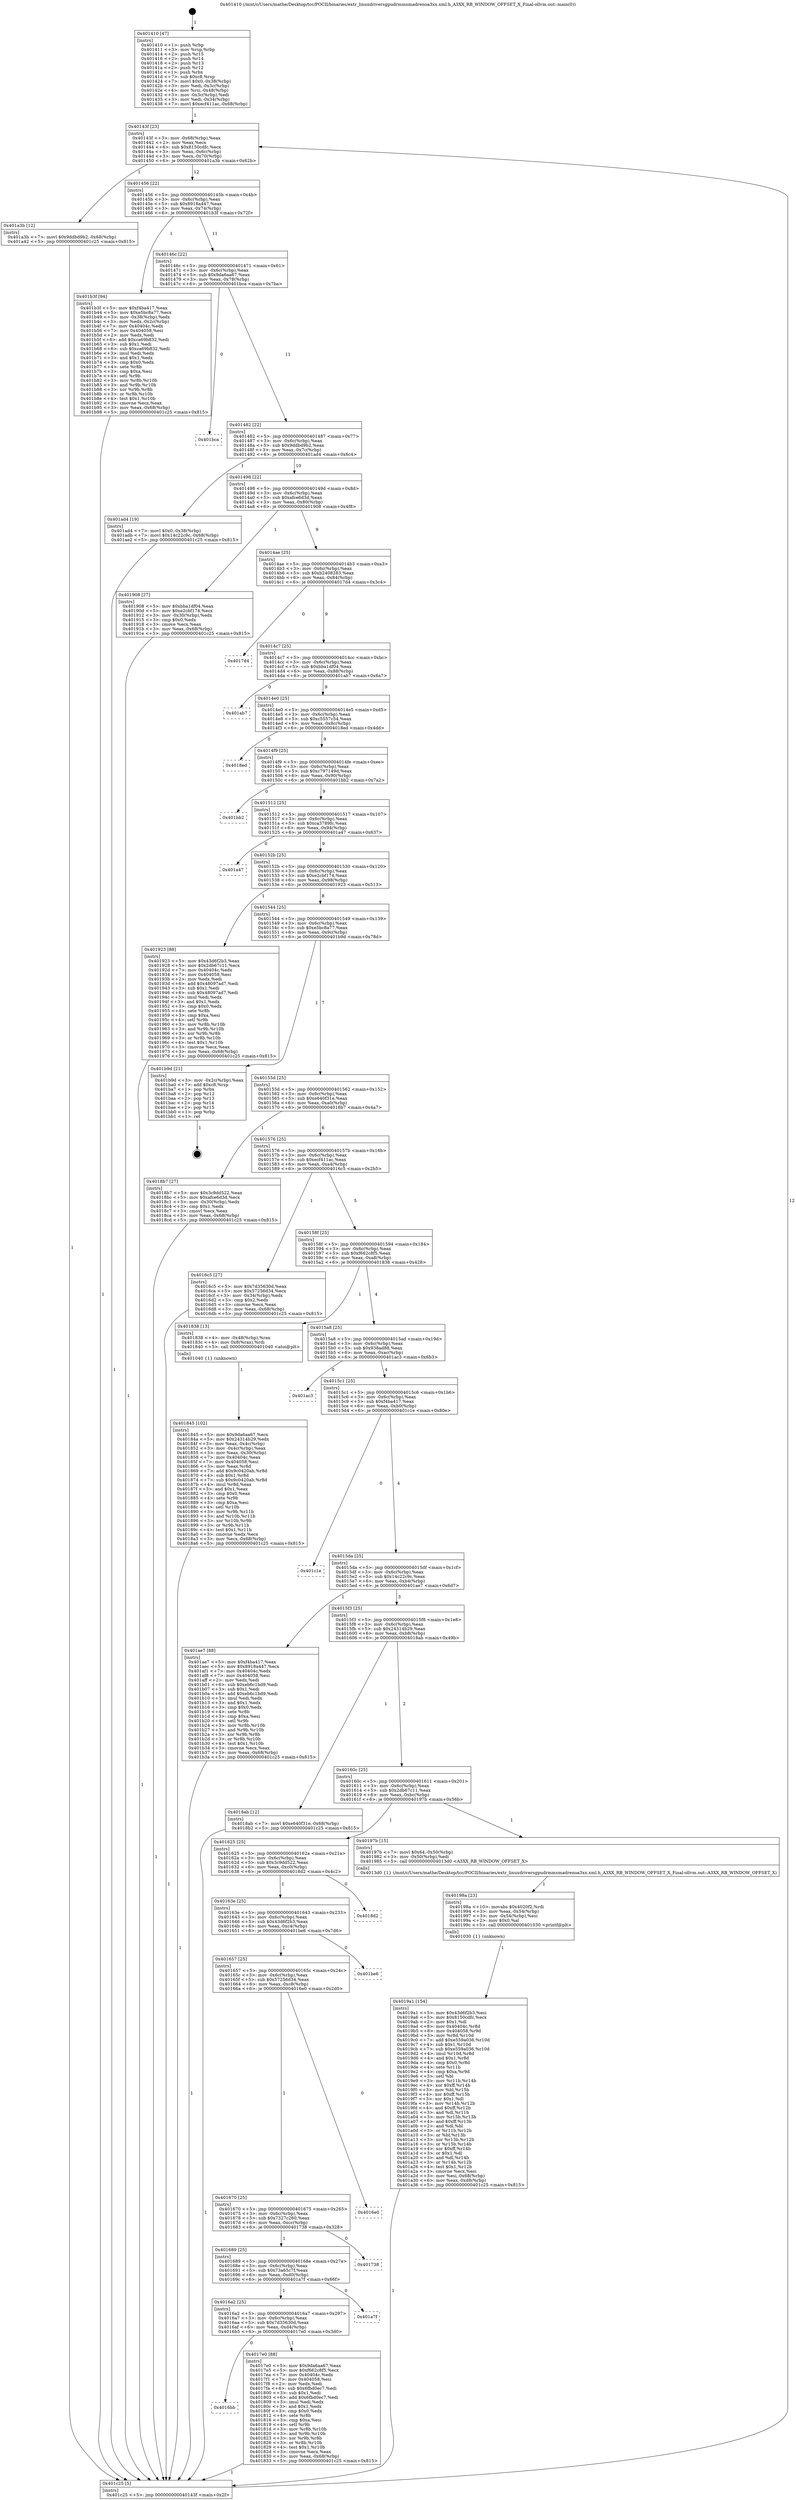 digraph "0x401410" {
  label = "0x401410 (/mnt/c/Users/mathe/Desktop/tcc/POCII/binaries/extr_linuxdriversgpudrmmsmadrenoa3xx.xml.h_A3XX_RB_WINDOW_OFFSET_X_Final-ollvm.out::main(0))"
  labelloc = "t"
  node[shape=record]

  Entry [label="",width=0.3,height=0.3,shape=circle,fillcolor=black,style=filled]
  "0x40143f" [label="{
     0x40143f [23]\l
     | [instrs]\l
     &nbsp;&nbsp;0x40143f \<+3\>: mov -0x68(%rbp),%eax\l
     &nbsp;&nbsp;0x401442 \<+2\>: mov %eax,%ecx\l
     &nbsp;&nbsp;0x401444 \<+6\>: sub $0x8150cdfc,%ecx\l
     &nbsp;&nbsp;0x40144a \<+3\>: mov %eax,-0x6c(%rbp)\l
     &nbsp;&nbsp;0x40144d \<+3\>: mov %ecx,-0x70(%rbp)\l
     &nbsp;&nbsp;0x401450 \<+6\>: je 0000000000401a3b \<main+0x62b\>\l
  }"]
  "0x401a3b" [label="{
     0x401a3b [12]\l
     | [instrs]\l
     &nbsp;&nbsp;0x401a3b \<+7\>: movl $0x9ddbd9b2,-0x68(%rbp)\l
     &nbsp;&nbsp;0x401a42 \<+5\>: jmp 0000000000401c25 \<main+0x815\>\l
  }"]
  "0x401456" [label="{
     0x401456 [22]\l
     | [instrs]\l
     &nbsp;&nbsp;0x401456 \<+5\>: jmp 000000000040145b \<main+0x4b\>\l
     &nbsp;&nbsp;0x40145b \<+3\>: mov -0x6c(%rbp),%eax\l
     &nbsp;&nbsp;0x40145e \<+5\>: sub $0x8918a447,%eax\l
     &nbsp;&nbsp;0x401463 \<+3\>: mov %eax,-0x74(%rbp)\l
     &nbsp;&nbsp;0x401466 \<+6\>: je 0000000000401b3f \<main+0x72f\>\l
  }"]
  Exit [label="",width=0.3,height=0.3,shape=circle,fillcolor=black,style=filled,peripheries=2]
  "0x401b3f" [label="{
     0x401b3f [94]\l
     | [instrs]\l
     &nbsp;&nbsp;0x401b3f \<+5\>: mov $0xf4ba417,%eax\l
     &nbsp;&nbsp;0x401b44 \<+5\>: mov $0xe5bc8a77,%ecx\l
     &nbsp;&nbsp;0x401b49 \<+3\>: mov -0x38(%rbp),%edx\l
     &nbsp;&nbsp;0x401b4c \<+3\>: mov %edx,-0x2c(%rbp)\l
     &nbsp;&nbsp;0x401b4f \<+7\>: mov 0x40404c,%edx\l
     &nbsp;&nbsp;0x401b56 \<+7\>: mov 0x404058,%esi\l
     &nbsp;&nbsp;0x401b5d \<+2\>: mov %edx,%edi\l
     &nbsp;&nbsp;0x401b5f \<+6\>: add $0xca69b832,%edi\l
     &nbsp;&nbsp;0x401b65 \<+3\>: sub $0x1,%edi\l
     &nbsp;&nbsp;0x401b68 \<+6\>: sub $0xca69b832,%edi\l
     &nbsp;&nbsp;0x401b6e \<+3\>: imul %edi,%edx\l
     &nbsp;&nbsp;0x401b71 \<+3\>: and $0x1,%edx\l
     &nbsp;&nbsp;0x401b74 \<+3\>: cmp $0x0,%edx\l
     &nbsp;&nbsp;0x401b77 \<+4\>: sete %r8b\l
     &nbsp;&nbsp;0x401b7b \<+3\>: cmp $0xa,%esi\l
     &nbsp;&nbsp;0x401b7e \<+4\>: setl %r9b\l
     &nbsp;&nbsp;0x401b82 \<+3\>: mov %r8b,%r10b\l
     &nbsp;&nbsp;0x401b85 \<+3\>: and %r9b,%r10b\l
     &nbsp;&nbsp;0x401b88 \<+3\>: xor %r9b,%r8b\l
     &nbsp;&nbsp;0x401b8b \<+3\>: or %r8b,%r10b\l
     &nbsp;&nbsp;0x401b8e \<+4\>: test $0x1,%r10b\l
     &nbsp;&nbsp;0x401b92 \<+3\>: cmovne %ecx,%eax\l
     &nbsp;&nbsp;0x401b95 \<+3\>: mov %eax,-0x68(%rbp)\l
     &nbsp;&nbsp;0x401b98 \<+5\>: jmp 0000000000401c25 \<main+0x815\>\l
  }"]
  "0x40146c" [label="{
     0x40146c [22]\l
     | [instrs]\l
     &nbsp;&nbsp;0x40146c \<+5\>: jmp 0000000000401471 \<main+0x61\>\l
     &nbsp;&nbsp;0x401471 \<+3\>: mov -0x6c(%rbp),%eax\l
     &nbsp;&nbsp;0x401474 \<+5\>: sub $0x9da6aa67,%eax\l
     &nbsp;&nbsp;0x401479 \<+3\>: mov %eax,-0x78(%rbp)\l
     &nbsp;&nbsp;0x40147c \<+6\>: je 0000000000401bca \<main+0x7ba\>\l
  }"]
  "0x4019a1" [label="{
     0x4019a1 [154]\l
     | [instrs]\l
     &nbsp;&nbsp;0x4019a1 \<+5\>: mov $0x43d6f2b3,%esi\l
     &nbsp;&nbsp;0x4019a6 \<+5\>: mov $0x8150cdfc,%ecx\l
     &nbsp;&nbsp;0x4019ab \<+2\>: mov $0x1,%dl\l
     &nbsp;&nbsp;0x4019ad \<+8\>: mov 0x40404c,%r8d\l
     &nbsp;&nbsp;0x4019b5 \<+8\>: mov 0x404058,%r9d\l
     &nbsp;&nbsp;0x4019bd \<+3\>: mov %r8d,%r10d\l
     &nbsp;&nbsp;0x4019c0 \<+7\>: add $0xe559a036,%r10d\l
     &nbsp;&nbsp;0x4019c7 \<+4\>: sub $0x1,%r10d\l
     &nbsp;&nbsp;0x4019cb \<+7\>: sub $0xe559a036,%r10d\l
     &nbsp;&nbsp;0x4019d2 \<+4\>: imul %r10d,%r8d\l
     &nbsp;&nbsp;0x4019d6 \<+4\>: and $0x1,%r8d\l
     &nbsp;&nbsp;0x4019da \<+4\>: cmp $0x0,%r8d\l
     &nbsp;&nbsp;0x4019de \<+4\>: sete %r11b\l
     &nbsp;&nbsp;0x4019e2 \<+4\>: cmp $0xa,%r9d\l
     &nbsp;&nbsp;0x4019e6 \<+3\>: setl %bl\l
     &nbsp;&nbsp;0x4019e9 \<+3\>: mov %r11b,%r14b\l
     &nbsp;&nbsp;0x4019ec \<+4\>: xor $0xff,%r14b\l
     &nbsp;&nbsp;0x4019f0 \<+3\>: mov %bl,%r15b\l
     &nbsp;&nbsp;0x4019f3 \<+4\>: xor $0xff,%r15b\l
     &nbsp;&nbsp;0x4019f7 \<+3\>: xor $0x1,%dl\l
     &nbsp;&nbsp;0x4019fa \<+3\>: mov %r14b,%r12b\l
     &nbsp;&nbsp;0x4019fd \<+4\>: and $0xff,%r12b\l
     &nbsp;&nbsp;0x401a01 \<+3\>: and %dl,%r11b\l
     &nbsp;&nbsp;0x401a04 \<+3\>: mov %r15b,%r13b\l
     &nbsp;&nbsp;0x401a07 \<+4\>: and $0xff,%r13b\l
     &nbsp;&nbsp;0x401a0b \<+2\>: and %dl,%bl\l
     &nbsp;&nbsp;0x401a0d \<+3\>: or %r11b,%r12b\l
     &nbsp;&nbsp;0x401a10 \<+3\>: or %bl,%r13b\l
     &nbsp;&nbsp;0x401a13 \<+3\>: xor %r13b,%r12b\l
     &nbsp;&nbsp;0x401a16 \<+3\>: or %r15b,%r14b\l
     &nbsp;&nbsp;0x401a19 \<+4\>: xor $0xff,%r14b\l
     &nbsp;&nbsp;0x401a1d \<+3\>: or $0x1,%dl\l
     &nbsp;&nbsp;0x401a20 \<+3\>: and %dl,%r14b\l
     &nbsp;&nbsp;0x401a23 \<+3\>: or %r14b,%r12b\l
     &nbsp;&nbsp;0x401a26 \<+4\>: test $0x1,%r12b\l
     &nbsp;&nbsp;0x401a2a \<+3\>: cmovne %ecx,%esi\l
     &nbsp;&nbsp;0x401a2d \<+3\>: mov %esi,-0x68(%rbp)\l
     &nbsp;&nbsp;0x401a30 \<+6\>: mov %eax,-0xd8(%rbp)\l
     &nbsp;&nbsp;0x401a36 \<+5\>: jmp 0000000000401c25 \<main+0x815\>\l
  }"]
  "0x401bca" [label="{
     0x401bca\l
  }", style=dashed]
  "0x401482" [label="{
     0x401482 [22]\l
     | [instrs]\l
     &nbsp;&nbsp;0x401482 \<+5\>: jmp 0000000000401487 \<main+0x77\>\l
     &nbsp;&nbsp;0x401487 \<+3\>: mov -0x6c(%rbp),%eax\l
     &nbsp;&nbsp;0x40148a \<+5\>: sub $0x9ddbd9b2,%eax\l
     &nbsp;&nbsp;0x40148f \<+3\>: mov %eax,-0x7c(%rbp)\l
     &nbsp;&nbsp;0x401492 \<+6\>: je 0000000000401ad4 \<main+0x6c4\>\l
  }"]
  "0x40198a" [label="{
     0x40198a [23]\l
     | [instrs]\l
     &nbsp;&nbsp;0x40198a \<+10\>: movabs $0x4020f2,%rdi\l
     &nbsp;&nbsp;0x401994 \<+3\>: mov %eax,-0x54(%rbp)\l
     &nbsp;&nbsp;0x401997 \<+3\>: mov -0x54(%rbp),%esi\l
     &nbsp;&nbsp;0x40199a \<+2\>: mov $0x0,%al\l
     &nbsp;&nbsp;0x40199c \<+5\>: call 0000000000401030 \<printf@plt\>\l
     | [calls]\l
     &nbsp;&nbsp;0x401030 \{1\} (unknown)\l
  }"]
  "0x401ad4" [label="{
     0x401ad4 [19]\l
     | [instrs]\l
     &nbsp;&nbsp;0x401ad4 \<+7\>: movl $0x0,-0x38(%rbp)\l
     &nbsp;&nbsp;0x401adb \<+7\>: movl $0x14c22c9c,-0x68(%rbp)\l
     &nbsp;&nbsp;0x401ae2 \<+5\>: jmp 0000000000401c25 \<main+0x815\>\l
  }"]
  "0x401498" [label="{
     0x401498 [22]\l
     | [instrs]\l
     &nbsp;&nbsp;0x401498 \<+5\>: jmp 000000000040149d \<main+0x8d\>\l
     &nbsp;&nbsp;0x40149d \<+3\>: mov -0x6c(%rbp),%eax\l
     &nbsp;&nbsp;0x4014a0 \<+5\>: sub $0xafce6d3d,%eax\l
     &nbsp;&nbsp;0x4014a5 \<+3\>: mov %eax,-0x80(%rbp)\l
     &nbsp;&nbsp;0x4014a8 \<+6\>: je 0000000000401908 \<main+0x4f8\>\l
  }"]
  "0x401845" [label="{
     0x401845 [102]\l
     | [instrs]\l
     &nbsp;&nbsp;0x401845 \<+5\>: mov $0x9da6aa67,%ecx\l
     &nbsp;&nbsp;0x40184a \<+5\>: mov $0x24314b29,%edx\l
     &nbsp;&nbsp;0x40184f \<+3\>: mov %eax,-0x4c(%rbp)\l
     &nbsp;&nbsp;0x401852 \<+3\>: mov -0x4c(%rbp),%eax\l
     &nbsp;&nbsp;0x401855 \<+3\>: mov %eax,-0x30(%rbp)\l
     &nbsp;&nbsp;0x401858 \<+7\>: mov 0x40404c,%eax\l
     &nbsp;&nbsp;0x40185f \<+7\>: mov 0x404058,%esi\l
     &nbsp;&nbsp;0x401866 \<+3\>: mov %eax,%r8d\l
     &nbsp;&nbsp;0x401869 \<+7\>: add $0x9c0420ab,%r8d\l
     &nbsp;&nbsp;0x401870 \<+4\>: sub $0x1,%r8d\l
     &nbsp;&nbsp;0x401874 \<+7\>: sub $0x9c0420ab,%r8d\l
     &nbsp;&nbsp;0x40187b \<+4\>: imul %r8d,%eax\l
     &nbsp;&nbsp;0x40187f \<+3\>: and $0x1,%eax\l
     &nbsp;&nbsp;0x401882 \<+3\>: cmp $0x0,%eax\l
     &nbsp;&nbsp;0x401885 \<+4\>: sete %r9b\l
     &nbsp;&nbsp;0x401889 \<+3\>: cmp $0xa,%esi\l
     &nbsp;&nbsp;0x40188c \<+4\>: setl %r10b\l
     &nbsp;&nbsp;0x401890 \<+3\>: mov %r9b,%r11b\l
     &nbsp;&nbsp;0x401893 \<+3\>: and %r10b,%r11b\l
     &nbsp;&nbsp;0x401896 \<+3\>: xor %r10b,%r9b\l
     &nbsp;&nbsp;0x401899 \<+3\>: or %r9b,%r11b\l
     &nbsp;&nbsp;0x40189c \<+4\>: test $0x1,%r11b\l
     &nbsp;&nbsp;0x4018a0 \<+3\>: cmovne %edx,%ecx\l
     &nbsp;&nbsp;0x4018a3 \<+3\>: mov %ecx,-0x68(%rbp)\l
     &nbsp;&nbsp;0x4018a6 \<+5\>: jmp 0000000000401c25 \<main+0x815\>\l
  }"]
  "0x401908" [label="{
     0x401908 [27]\l
     | [instrs]\l
     &nbsp;&nbsp;0x401908 \<+5\>: mov $0xbba1df04,%eax\l
     &nbsp;&nbsp;0x40190d \<+5\>: mov $0xe2cbf174,%ecx\l
     &nbsp;&nbsp;0x401912 \<+3\>: mov -0x30(%rbp),%edx\l
     &nbsp;&nbsp;0x401915 \<+3\>: cmp $0x0,%edx\l
     &nbsp;&nbsp;0x401918 \<+3\>: cmove %ecx,%eax\l
     &nbsp;&nbsp;0x40191b \<+3\>: mov %eax,-0x68(%rbp)\l
     &nbsp;&nbsp;0x40191e \<+5\>: jmp 0000000000401c25 \<main+0x815\>\l
  }"]
  "0x4014ae" [label="{
     0x4014ae [25]\l
     | [instrs]\l
     &nbsp;&nbsp;0x4014ae \<+5\>: jmp 00000000004014b3 \<main+0xa3\>\l
     &nbsp;&nbsp;0x4014b3 \<+3\>: mov -0x6c(%rbp),%eax\l
     &nbsp;&nbsp;0x4014b6 \<+5\>: sub $0xb2408283,%eax\l
     &nbsp;&nbsp;0x4014bb \<+6\>: mov %eax,-0x84(%rbp)\l
     &nbsp;&nbsp;0x4014c1 \<+6\>: je 00000000004017d4 \<main+0x3c4\>\l
  }"]
  "0x4016bb" [label="{
     0x4016bb\l
  }", style=dashed]
  "0x4017d4" [label="{
     0x4017d4\l
  }", style=dashed]
  "0x4014c7" [label="{
     0x4014c7 [25]\l
     | [instrs]\l
     &nbsp;&nbsp;0x4014c7 \<+5\>: jmp 00000000004014cc \<main+0xbc\>\l
     &nbsp;&nbsp;0x4014cc \<+3\>: mov -0x6c(%rbp),%eax\l
     &nbsp;&nbsp;0x4014cf \<+5\>: sub $0xbba1df04,%eax\l
     &nbsp;&nbsp;0x4014d4 \<+6\>: mov %eax,-0x88(%rbp)\l
     &nbsp;&nbsp;0x4014da \<+6\>: je 0000000000401ab7 \<main+0x6a7\>\l
  }"]
  "0x4017e0" [label="{
     0x4017e0 [88]\l
     | [instrs]\l
     &nbsp;&nbsp;0x4017e0 \<+5\>: mov $0x9da6aa67,%eax\l
     &nbsp;&nbsp;0x4017e5 \<+5\>: mov $0xf662c8f5,%ecx\l
     &nbsp;&nbsp;0x4017ea \<+7\>: mov 0x40404c,%edx\l
     &nbsp;&nbsp;0x4017f1 \<+7\>: mov 0x404058,%esi\l
     &nbsp;&nbsp;0x4017f8 \<+2\>: mov %edx,%edi\l
     &nbsp;&nbsp;0x4017fa \<+6\>: sub $0x6fbd0ec7,%edi\l
     &nbsp;&nbsp;0x401800 \<+3\>: sub $0x1,%edi\l
     &nbsp;&nbsp;0x401803 \<+6\>: add $0x6fbd0ec7,%edi\l
     &nbsp;&nbsp;0x401809 \<+3\>: imul %edi,%edx\l
     &nbsp;&nbsp;0x40180c \<+3\>: and $0x1,%edx\l
     &nbsp;&nbsp;0x40180f \<+3\>: cmp $0x0,%edx\l
     &nbsp;&nbsp;0x401812 \<+4\>: sete %r8b\l
     &nbsp;&nbsp;0x401816 \<+3\>: cmp $0xa,%esi\l
     &nbsp;&nbsp;0x401819 \<+4\>: setl %r9b\l
     &nbsp;&nbsp;0x40181d \<+3\>: mov %r8b,%r10b\l
     &nbsp;&nbsp;0x401820 \<+3\>: and %r9b,%r10b\l
     &nbsp;&nbsp;0x401823 \<+3\>: xor %r9b,%r8b\l
     &nbsp;&nbsp;0x401826 \<+3\>: or %r8b,%r10b\l
     &nbsp;&nbsp;0x401829 \<+4\>: test $0x1,%r10b\l
     &nbsp;&nbsp;0x40182d \<+3\>: cmovne %ecx,%eax\l
     &nbsp;&nbsp;0x401830 \<+3\>: mov %eax,-0x68(%rbp)\l
     &nbsp;&nbsp;0x401833 \<+5\>: jmp 0000000000401c25 \<main+0x815\>\l
  }"]
  "0x401ab7" [label="{
     0x401ab7\l
  }", style=dashed]
  "0x4014e0" [label="{
     0x4014e0 [25]\l
     | [instrs]\l
     &nbsp;&nbsp;0x4014e0 \<+5\>: jmp 00000000004014e5 \<main+0xd5\>\l
     &nbsp;&nbsp;0x4014e5 \<+3\>: mov -0x6c(%rbp),%eax\l
     &nbsp;&nbsp;0x4014e8 \<+5\>: sub $0xc5557c54,%eax\l
     &nbsp;&nbsp;0x4014ed \<+6\>: mov %eax,-0x8c(%rbp)\l
     &nbsp;&nbsp;0x4014f3 \<+6\>: je 00000000004018ed \<main+0x4dd\>\l
  }"]
  "0x4016a2" [label="{
     0x4016a2 [25]\l
     | [instrs]\l
     &nbsp;&nbsp;0x4016a2 \<+5\>: jmp 00000000004016a7 \<main+0x297\>\l
     &nbsp;&nbsp;0x4016a7 \<+3\>: mov -0x6c(%rbp),%eax\l
     &nbsp;&nbsp;0x4016aa \<+5\>: sub $0x7d35630d,%eax\l
     &nbsp;&nbsp;0x4016af \<+6\>: mov %eax,-0xd4(%rbp)\l
     &nbsp;&nbsp;0x4016b5 \<+6\>: je 00000000004017e0 \<main+0x3d0\>\l
  }"]
  "0x4018ed" [label="{
     0x4018ed\l
  }", style=dashed]
  "0x4014f9" [label="{
     0x4014f9 [25]\l
     | [instrs]\l
     &nbsp;&nbsp;0x4014f9 \<+5\>: jmp 00000000004014fe \<main+0xee\>\l
     &nbsp;&nbsp;0x4014fe \<+3\>: mov -0x6c(%rbp),%eax\l
     &nbsp;&nbsp;0x401501 \<+5\>: sub $0xc797149d,%eax\l
     &nbsp;&nbsp;0x401506 \<+6\>: mov %eax,-0x90(%rbp)\l
     &nbsp;&nbsp;0x40150c \<+6\>: je 0000000000401bb2 \<main+0x7a2\>\l
  }"]
  "0x401a7f" [label="{
     0x401a7f\l
  }", style=dashed]
  "0x401bb2" [label="{
     0x401bb2\l
  }", style=dashed]
  "0x401512" [label="{
     0x401512 [25]\l
     | [instrs]\l
     &nbsp;&nbsp;0x401512 \<+5\>: jmp 0000000000401517 \<main+0x107\>\l
     &nbsp;&nbsp;0x401517 \<+3\>: mov -0x6c(%rbp),%eax\l
     &nbsp;&nbsp;0x40151a \<+5\>: sub $0xca3789fc,%eax\l
     &nbsp;&nbsp;0x40151f \<+6\>: mov %eax,-0x94(%rbp)\l
     &nbsp;&nbsp;0x401525 \<+6\>: je 0000000000401a47 \<main+0x637\>\l
  }"]
  "0x401689" [label="{
     0x401689 [25]\l
     | [instrs]\l
     &nbsp;&nbsp;0x401689 \<+5\>: jmp 000000000040168e \<main+0x27e\>\l
     &nbsp;&nbsp;0x40168e \<+3\>: mov -0x6c(%rbp),%eax\l
     &nbsp;&nbsp;0x401691 \<+5\>: sub $0x73a65c7f,%eax\l
     &nbsp;&nbsp;0x401696 \<+6\>: mov %eax,-0xd0(%rbp)\l
     &nbsp;&nbsp;0x40169c \<+6\>: je 0000000000401a7f \<main+0x66f\>\l
  }"]
  "0x401a47" [label="{
     0x401a47\l
  }", style=dashed]
  "0x40152b" [label="{
     0x40152b [25]\l
     | [instrs]\l
     &nbsp;&nbsp;0x40152b \<+5\>: jmp 0000000000401530 \<main+0x120\>\l
     &nbsp;&nbsp;0x401530 \<+3\>: mov -0x6c(%rbp),%eax\l
     &nbsp;&nbsp;0x401533 \<+5\>: sub $0xe2cbf174,%eax\l
     &nbsp;&nbsp;0x401538 \<+6\>: mov %eax,-0x98(%rbp)\l
     &nbsp;&nbsp;0x40153e \<+6\>: je 0000000000401923 \<main+0x513\>\l
  }"]
  "0x401738" [label="{
     0x401738\l
  }", style=dashed]
  "0x401923" [label="{
     0x401923 [88]\l
     | [instrs]\l
     &nbsp;&nbsp;0x401923 \<+5\>: mov $0x43d6f2b3,%eax\l
     &nbsp;&nbsp;0x401928 \<+5\>: mov $0x2db67c11,%ecx\l
     &nbsp;&nbsp;0x40192d \<+7\>: mov 0x40404c,%edx\l
     &nbsp;&nbsp;0x401934 \<+7\>: mov 0x404058,%esi\l
     &nbsp;&nbsp;0x40193b \<+2\>: mov %edx,%edi\l
     &nbsp;&nbsp;0x40193d \<+6\>: add $0x48097ad7,%edi\l
     &nbsp;&nbsp;0x401943 \<+3\>: sub $0x1,%edi\l
     &nbsp;&nbsp;0x401946 \<+6\>: sub $0x48097ad7,%edi\l
     &nbsp;&nbsp;0x40194c \<+3\>: imul %edi,%edx\l
     &nbsp;&nbsp;0x40194f \<+3\>: and $0x1,%edx\l
     &nbsp;&nbsp;0x401952 \<+3\>: cmp $0x0,%edx\l
     &nbsp;&nbsp;0x401955 \<+4\>: sete %r8b\l
     &nbsp;&nbsp;0x401959 \<+3\>: cmp $0xa,%esi\l
     &nbsp;&nbsp;0x40195c \<+4\>: setl %r9b\l
     &nbsp;&nbsp;0x401960 \<+3\>: mov %r8b,%r10b\l
     &nbsp;&nbsp;0x401963 \<+3\>: and %r9b,%r10b\l
     &nbsp;&nbsp;0x401966 \<+3\>: xor %r9b,%r8b\l
     &nbsp;&nbsp;0x401969 \<+3\>: or %r8b,%r10b\l
     &nbsp;&nbsp;0x40196c \<+4\>: test $0x1,%r10b\l
     &nbsp;&nbsp;0x401970 \<+3\>: cmovne %ecx,%eax\l
     &nbsp;&nbsp;0x401973 \<+3\>: mov %eax,-0x68(%rbp)\l
     &nbsp;&nbsp;0x401976 \<+5\>: jmp 0000000000401c25 \<main+0x815\>\l
  }"]
  "0x401544" [label="{
     0x401544 [25]\l
     | [instrs]\l
     &nbsp;&nbsp;0x401544 \<+5\>: jmp 0000000000401549 \<main+0x139\>\l
     &nbsp;&nbsp;0x401549 \<+3\>: mov -0x6c(%rbp),%eax\l
     &nbsp;&nbsp;0x40154c \<+5\>: sub $0xe5bc8a77,%eax\l
     &nbsp;&nbsp;0x401551 \<+6\>: mov %eax,-0x9c(%rbp)\l
     &nbsp;&nbsp;0x401557 \<+6\>: je 0000000000401b9d \<main+0x78d\>\l
  }"]
  "0x401670" [label="{
     0x401670 [25]\l
     | [instrs]\l
     &nbsp;&nbsp;0x401670 \<+5\>: jmp 0000000000401675 \<main+0x265\>\l
     &nbsp;&nbsp;0x401675 \<+3\>: mov -0x6c(%rbp),%eax\l
     &nbsp;&nbsp;0x401678 \<+5\>: sub $0x7327c260,%eax\l
     &nbsp;&nbsp;0x40167d \<+6\>: mov %eax,-0xcc(%rbp)\l
     &nbsp;&nbsp;0x401683 \<+6\>: je 0000000000401738 \<main+0x328\>\l
  }"]
  "0x401b9d" [label="{
     0x401b9d [21]\l
     | [instrs]\l
     &nbsp;&nbsp;0x401b9d \<+3\>: mov -0x2c(%rbp),%eax\l
     &nbsp;&nbsp;0x401ba0 \<+7\>: add $0xc8,%rsp\l
     &nbsp;&nbsp;0x401ba7 \<+1\>: pop %rbx\l
     &nbsp;&nbsp;0x401ba8 \<+2\>: pop %r12\l
     &nbsp;&nbsp;0x401baa \<+2\>: pop %r13\l
     &nbsp;&nbsp;0x401bac \<+2\>: pop %r14\l
     &nbsp;&nbsp;0x401bae \<+2\>: pop %r15\l
     &nbsp;&nbsp;0x401bb0 \<+1\>: pop %rbp\l
     &nbsp;&nbsp;0x401bb1 \<+1\>: ret\l
  }"]
  "0x40155d" [label="{
     0x40155d [25]\l
     | [instrs]\l
     &nbsp;&nbsp;0x40155d \<+5\>: jmp 0000000000401562 \<main+0x152\>\l
     &nbsp;&nbsp;0x401562 \<+3\>: mov -0x6c(%rbp),%eax\l
     &nbsp;&nbsp;0x401565 \<+5\>: sub $0xe640f31e,%eax\l
     &nbsp;&nbsp;0x40156a \<+6\>: mov %eax,-0xa0(%rbp)\l
     &nbsp;&nbsp;0x401570 \<+6\>: je 00000000004018b7 \<main+0x4a7\>\l
  }"]
  "0x4016e0" [label="{
     0x4016e0\l
  }", style=dashed]
  "0x4018b7" [label="{
     0x4018b7 [27]\l
     | [instrs]\l
     &nbsp;&nbsp;0x4018b7 \<+5\>: mov $0x3c9dd522,%eax\l
     &nbsp;&nbsp;0x4018bc \<+5\>: mov $0xafce6d3d,%ecx\l
     &nbsp;&nbsp;0x4018c1 \<+3\>: mov -0x30(%rbp),%edx\l
     &nbsp;&nbsp;0x4018c4 \<+3\>: cmp $0x1,%edx\l
     &nbsp;&nbsp;0x4018c7 \<+3\>: cmovl %ecx,%eax\l
     &nbsp;&nbsp;0x4018ca \<+3\>: mov %eax,-0x68(%rbp)\l
     &nbsp;&nbsp;0x4018cd \<+5\>: jmp 0000000000401c25 \<main+0x815\>\l
  }"]
  "0x401576" [label="{
     0x401576 [25]\l
     | [instrs]\l
     &nbsp;&nbsp;0x401576 \<+5\>: jmp 000000000040157b \<main+0x16b\>\l
     &nbsp;&nbsp;0x40157b \<+3\>: mov -0x6c(%rbp),%eax\l
     &nbsp;&nbsp;0x40157e \<+5\>: sub $0xecf411ac,%eax\l
     &nbsp;&nbsp;0x401583 \<+6\>: mov %eax,-0xa4(%rbp)\l
     &nbsp;&nbsp;0x401589 \<+6\>: je 00000000004016c5 \<main+0x2b5\>\l
  }"]
  "0x401657" [label="{
     0x401657 [25]\l
     | [instrs]\l
     &nbsp;&nbsp;0x401657 \<+5\>: jmp 000000000040165c \<main+0x24c\>\l
     &nbsp;&nbsp;0x40165c \<+3\>: mov -0x6c(%rbp),%eax\l
     &nbsp;&nbsp;0x40165f \<+5\>: sub $0x57256d34,%eax\l
     &nbsp;&nbsp;0x401664 \<+6\>: mov %eax,-0xc8(%rbp)\l
     &nbsp;&nbsp;0x40166a \<+6\>: je 00000000004016e0 \<main+0x2d0\>\l
  }"]
  "0x4016c5" [label="{
     0x4016c5 [27]\l
     | [instrs]\l
     &nbsp;&nbsp;0x4016c5 \<+5\>: mov $0x7d35630d,%eax\l
     &nbsp;&nbsp;0x4016ca \<+5\>: mov $0x57256d34,%ecx\l
     &nbsp;&nbsp;0x4016cf \<+3\>: mov -0x34(%rbp),%edx\l
     &nbsp;&nbsp;0x4016d2 \<+3\>: cmp $0x2,%edx\l
     &nbsp;&nbsp;0x4016d5 \<+3\>: cmovne %ecx,%eax\l
     &nbsp;&nbsp;0x4016d8 \<+3\>: mov %eax,-0x68(%rbp)\l
     &nbsp;&nbsp;0x4016db \<+5\>: jmp 0000000000401c25 \<main+0x815\>\l
  }"]
  "0x40158f" [label="{
     0x40158f [25]\l
     | [instrs]\l
     &nbsp;&nbsp;0x40158f \<+5\>: jmp 0000000000401594 \<main+0x184\>\l
     &nbsp;&nbsp;0x401594 \<+3\>: mov -0x6c(%rbp),%eax\l
     &nbsp;&nbsp;0x401597 \<+5\>: sub $0xf662c8f5,%eax\l
     &nbsp;&nbsp;0x40159c \<+6\>: mov %eax,-0xa8(%rbp)\l
     &nbsp;&nbsp;0x4015a2 \<+6\>: je 0000000000401838 \<main+0x428\>\l
  }"]
  "0x401c25" [label="{
     0x401c25 [5]\l
     | [instrs]\l
     &nbsp;&nbsp;0x401c25 \<+5\>: jmp 000000000040143f \<main+0x2f\>\l
  }"]
  "0x401410" [label="{
     0x401410 [47]\l
     | [instrs]\l
     &nbsp;&nbsp;0x401410 \<+1\>: push %rbp\l
     &nbsp;&nbsp;0x401411 \<+3\>: mov %rsp,%rbp\l
     &nbsp;&nbsp;0x401414 \<+2\>: push %r15\l
     &nbsp;&nbsp;0x401416 \<+2\>: push %r14\l
     &nbsp;&nbsp;0x401418 \<+2\>: push %r13\l
     &nbsp;&nbsp;0x40141a \<+2\>: push %r12\l
     &nbsp;&nbsp;0x40141c \<+1\>: push %rbx\l
     &nbsp;&nbsp;0x40141d \<+7\>: sub $0xc8,%rsp\l
     &nbsp;&nbsp;0x401424 \<+7\>: movl $0x0,-0x38(%rbp)\l
     &nbsp;&nbsp;0x40142b \<+3\>: mov %edi,-0x3c(%rbp)\l
     &nbsp;&nbsp;0x40142e \<+4\>: mov %rsi,-0x48(%rbp)\l
     &nbsp;&nbsp;0x401432 \<+3\>: mov -0x3c(%rbp),%edi\l
     &nbsp;&nbsp;0x401435 \<+3\>: mov %edi,-0x34(%rbp)\l
     &nbsp;&nbsp;0x401438 \<+7\>: movl $0xecf411ac,-0x68(%rbp)\l
  }"]
  "0x401be6" [label="{
     0x401be6\l
  }", style=dashed]
  "0x401838" [label="{
     0x401838 [13]\l
     | [instrs]\l
     &nbsp;&nbsp;0x401838 \<+4\>: mov -0x48(%rbp),%rax\l
     &nbsp;&nbsp;0x40183c \<+4\>: mov 0x8(%rax),%rdi\l
     &nbsp;&nbsp;0x401840 \<+5\>: call 0000000000401040 \<atoi@plt\>\l
     | [calls]\l
     &nbsp;&nbsp;0x401040 \{1\} (unknown)\l
  }"]
  "0x4015a8" [label="{
     0x4015a8 [25]\l
     | [instrs]\l
     &nbsp;&nbsp;0x4015a8 \<+5\>: jmp 00000000004015ad \<main+0x19d\>\l
     &nbsp;&nbsp;0x4015ad \<+3\>: mov -0x6c(%rbp),%eax\l
     &nbsp;&nbsp;0x4015b0 \<+5\>: sub $0x938ad88,%eax\l
     &nbsp;&nbsp;0x4015b5 \<+6\>: mov %eax,-0xac(%rbp)\l
     &nbsp;&nbsp;0x4015bb \<+6\>: je 0000000000401ac3 \<main+0x6b3\>\l
  }"]
  "0x40163e" [label="{
     0x40163e [25]\l
     | [instrs]\l
     &nbsp;&nbsp;0x40163e \<+5\>: jmp 0000000000401643 \<main+0x233\>\l
     &nbsp;&nbsp;0x401643 \<+3\>: mov -0x6c(%rbp),%eax\l
     &nbsp;&nbsp;0x401646 \<+5\>: sub $0x43d6f2b3,%eax\l
     &nbsp;&nbsp;0x40164b \<+6\>: mov %eax,-0xc4(%rbp)\l
     &nbsp;&nbsp;0x401651 \<+6\>: je 0000000000401be6 \<main+0x7d6\>\l
  }"]
  "0x401ac3" [label="{
     0x401ac3\l
  }", style=dashed]
  "0x4015c1" [label="{
     0x4015c1 [25]\l
     | [instrs]\l
     &nbsp;&nbsp;0x4015c1 \<+5\>: jmp 00000000004015c6 \<main+0x1b6\>\l
     &nbsp;&nbsp;0x4015c6 \<+3\>: mov -0x6c(%rbp),%eax\l
     &nbsp;&nbsp;0x4015c9 \<+5\>: sub $0xf4ba417,%eax\l
     &nbsp;&nbsp;0x4015ce \<+6\>: mov %eax,-0xb0(%rbp)\l
     &nbsp;&nbsp;0x4015d4 \<+6\>: je 0000000000401c1e \<main+0x80e\>\l
  }"]
  "0x4018d2" [label="{
     0x4018d2\l
  }", style=dashed]
  "0x401c1e" [label="{
     0x401c1e\l
  }", style=dashed]
  "0x4015da" [label="{
     0x4015da [25]\l
     | [instrs]\l
     &nbsp;&nbsp;0x4015da \<+5\>: jmp 00000000004015df \<main+0x1cf\>\l
     &nbsp;&nbsp;0x4015df \<+3\>: mov -0x6c(%rbp),%eax\l
     &nbsp;&nbsp;0x4015e2 \<+5\>: sub $0x14c22c9c,%eax\l
     &nbsp;&nbsp;0x4015e7 \<+6\>: mov %eax,-0xb4(%rbp)\l
     &nbsp;&nbsp;0x4015ed \<+6\>: je 0000000000401ae7 \<main+0x6d7\>\l
  }"]
  "0x401625" [label="{
     0x401625 [25]\l
     | [instrs]\l
     &nbsp;&nbsp;0x401625 \<+5\>: jmp 000000000040162a \<main+0x21a\>\l
     &nbsp;&nbsp;0x40162a \<+3\>: mov -0x6c(%rbp),%eax\l
     &nbsp;&nbsp;0x40162d \<+5\>: sub $0x3c9dd522,%eax\l
     &nbsp;&nbsp;0x401632 \<+6\>: mov %eax,-0xc0(%rbp)\l
     &nbsp;&nbsp;0x401638 \<+6\>: je 00000000004018d2 \<main+0x4c2\>\l
  }"]
  "0x401ae7" [label="{
     0x401ae7 [88]\l
     | [instrs]\l
     &nbsp;&nbsp;0x401ae7 \<+5\>: mov $0xf4ba417,%eax\l
     &nbsp;&nbsp;0x401aec \<+5\>: mov $0x8918a447,%ecx\l
     &nbsp;&nbsp;0x401af1 \<+7\>: mov 0x40404c,%edx\l
     &nbsp;&nbsp;0x401af8 \<+7\>: mov 0x404058,%esi\l
     &nbsp;&nbsp;0x401aff \<+2\>: mov %edx,%edi\l
     &nbsp;&nbsp;0x401b01 \<+6\>: sub $0xeb6c1bd9,%edi\l
     &nbsp;&nbsp;0x401b07 \<+3\>: sub $0x1,%edi\l
     &nbsp;&nbsp;0x401b0a \<+6\>: add $0xeb6c1bd9,%edi\l
     &nbsp;&nbsp;0x401b10 \<+3\>: imul %edi,%edx\l
     &nbsp;&nbsp;0x401b13 \<+3\>: and $0x1,%edx\l
     &nbsp;&nbsp;0x401b16 \<+3\>: cmp $0x0,%edx\l
     &nbsp;&nbsp;0x401b19 \<+4\>: sete %r8b\l
     &nbsp;&nbsp;0x401b1d \<+3\>: cmp $0xa,%esi\l
     &nbsp;&nbsp;0x401b20 \<+4\>: setl %r9b\l
     &nbsp;&nbsp;0x401b24 \<+3\>: mov %r8b,%r10b\l
     &nbsp;&nbsp;0x401b27 \<+3\>: and %r9b,%r10b\l
     &nbsp;&nbsp;0x401b2a \<+3\>: xor %r9b,%r8b\l
     &nbsp;&nbsp;0x401b2d \<+3\>: or %r8b,%r10b\l
     &nbsp;&nbsp;0x401b30 \<+4\>: test $0x1,%r10b\l
     &nbsp;&nbsp;0x401b34 \<+3\>: cmovne %ecx,%eax\l
     &nbsp;&nbsp;0x401b37 \<+3\>: mov %eax,-0x68(%rbp)\l
     &nbsp;&nbsp;0x401b3a \<+5\>: jmp 0000000000401c25 \<main+0x815\>\l
  }"]
  "0x4015f3" [label="{
     0x4015f3 [25]\l
     | [instrs]\l
     &nbsp;&nbsp;0x4015f3 \<+5\>: jmp 00000000004015f8 \<main+0x1e8\>\l
     &nbsp;&nbsp;0x4015f8 \<+3\>: mov -0x6c(%rbp),%eax\l
     &nbsp;&nbsp;0x4015fb \<+5\>: sub $0x24314b29,%eax\l
     &nbsp;&nbsp;0x401600 \<+6\>: mov %eax,-0xb8(%rbp)\l
     &nbsp;&nbsp;0x401606 \<+6\>: je 00000000004018ab \<main+0x49b\>\l
  }"]
  "0x40197b" [label="{
     0x40197b [15]\l
     | [instrs]\l
     &nbsp;&nbsp;0x40197b \<+7\>: movl $0x64,-0x50(%rbp)\l
     &nbsp;&nbsp;0x401982 \<+3\>: mov -0x50(%rbp),%edi\l
     &nbsp;&nbsp;0x401985 \<+5\>: call 00000000004013d0 \<A3XX_RB_WINDOW_OFFSET_X\>\l
     | [calls]\l
     &nbsp;&nbsp;0x4013d0 \{1\} (/mnt/c/Users/mathe/Desktop/tcc/POCII/binaries/extr_linuxdriversgpudrmmsmadrenoa3xx.xml.h_A3XX_RB_WINDOW_OFFSET_X_Final-ollvm.out::A3XX_RB_WINDOW_OFFSET_X)\l
  }"]
  "0x4018ab" [label="{
     0x4018ab [12]\l
     | [instrs]\l
     &nbsp;&nbsp;0x4018ab \<+7\>: movl $0xe640f31e,-0x68(%rbp)\l
     &nbsp;&nbsp;0x4018b2 \<+5\>: jmp 0000000000401c25 \<main+0x815\>\l
  }"]
  "0x40160c" [label="{
     0x40160c [25]\l
     | [instrs]\l
     &nbsp;&nbsp;0x40160c \<+5\>: jmp 0000000000401611 \<main+0x201\>\l
     &nbsp;&nbsp;0x401611 \<+3\>: mov -0x6c(%rbp),%eax\l
     &nbsp;&nbsp;0x401614 \<+5\>: sub $0x2db67c11,%eax\l
     &nbsp;&nbsp;0x401619 \<+6\>: mov %eax,-0xbc(%rbp)\l
     &nbsp;&nbsp;0x40161f \<+6\>: je 000000000040197b \<main+0x56b\>\l
  }"]
  Entry -> "0x401410" [label=" 1"]
  "0x40143f" -> "0x401a3b" [label=" 1"]
  "0x40143f" -> "0x401456" [label=" 12"]
  "0x401b9d" -> Exit [label=" 1"]
  "0x401456" -> "0x401b3f" [label=" 1"]
  "0x401456" -> "0x40146c" [label=" 11"]
  "0x401b3f" -> "0x401c25" [label=" 1"]
  "0x40146c" -> "0x401bca" [label=" 0"]
  "0x40146c" -> "0x401482" [label=" 11"]
  "0x401ae7" -> "0x401c25" [label=" 1"]
  "0x401482" -> "0x401ad4" [label=" 1"]
  "0x401482" -> "0x401498" [label=" 10"]
  "0x401ad4" -> "0x401c25" [label=" 1"]
  "0x401498" -> "0x401908" [label=" 1"]
  "0x401498" -> "0x4014ae" [label=" 9"]
  "0x401a3b" -> "0x401c25" [label=" 1"]
  "0x4014ae" -> "0x4017d4" [label=" 0"]
  "0x4014ae" -> "0x4014c7" [label=" 9"]
  "0x4019a1" -> "0x401c25" [label=" 1"]
  "0x4014c7" -> "0x401ab7" [label=" 0"]
  "0x4014c7" -> "0x4014e0" [label=" 9"]
  "0x40198a" -> "0x4019a1" [label=" 1"]
  "0x4014e0" -> "0x4018ed" [label=" 0"]
  "0x4014e0" -> "0x4014f9" [label=" 9"]
  "0x401923" -> "0x401c25" [label=" 1"]
  "0x4014f9" -> "0x401bb2" [label=" 0"]
  "0x4014f9" -> "0x401512" [label=" 9"]
  "0x401908" -> "0x401c25" [label=" 1"]
  "0x401512" -> "0x401a47" [label=" 0"]
  "0x401512" -> "0x40152b" [label=" 9"]
  "0x4018ab" -> "0x401c25" [label=" 1"]
  "0x40152b" -> "0x401923" [label=" 1"]
  "0x40152b" -> "0x401544" [label=" 8"]
  "0x401845" -> "0x401c25" [label=" 1"]
  "0x401544" -> "0x401b9d" [label=" 1"]
  "0x401544" -> "0x40155d" [label=" 7"]
  "0x4017e0" -> "0x401c25" [label=" 1"]
  "0x40155d" -> "0x4018b7" [label=" 1"]
  "0x40155d" -> "0x401576" [label=" 6"]
  "0x4016a2" -> "0x4016bb" [label=" 0"]
  "0x401576" -> "0x4016c5" [label=" 1"]
  "0x401576" -> "0x40158f" [label=" 5"]
  "0x4016c5" -> "0x401c25" [label=" 1"]
  "0x401410" -> "0x40143f" [label=" 1"]
  "0x401c25" -> "0x40143f" [label=" 12"]
  "0x40197b" -> "0x40198a" [label=" 1"]
  "0x40158f" -> "0x401838" [label=" 1"]
  "0x40158f" -> "0x4015a8" [label=" 4"]
  "0x401689" -> "0x4016a2" [label=" 1"]
  "0x4015a8" -> "0x401ac3" [label=" 0"]
  "0x4015a8" -> "0x4015c1" [label=" 4"]
  "0x4018b7" -> "0x401c25" [label=" 1"]
  "0x4015c1" -> "0x401c1e" [label=" 0"]
  "0x4015c1" -> "0x4015da" [label=" 4"]
  "0x401670" -> "0x401689" [label=" 1"]
  "0x4015da" -> "0x401ae7" [label=" 1"]
  "0x4015da" -> "0x4015f3" [label=" 3"]
  "0x401838" -> "0x401845" [label=" 1"]
  "0x4015f3" -> "0x4018ab" [label=" 1"]
  "0x4015f3" -> "0x40160c" [label=" 2"]
  "0x401657" -> "0x401670" [label=" 1"]
  "0x40160c" -> "0x40197b" [label=" 1"]
  "0x40160c" -> "0x401625" [label=" 1"]
  "0x401670" -> "0x401738" [label=" 0"]
  "0x401625" -> "0x4018d2" [label=" 0"]
  "0x401625" -> "0x40163e" [label=" 1"]
  "0x401689" -> "0x401a7f" [label=" 0"]
  "0x40163e" -> "0x401be6" [label=" 0"]
  "0x40163e" -> "0x401657" [label=" 1"]
  "0x4016a2" -> "0x4017e0" [label=" 1"]
  "0x401657" -> "0x4016e0" [label=" 0"]
}
